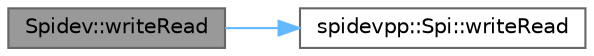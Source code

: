 digraph "Spidev::writeRead"
{
 // LATEX_PDF_SIZE
  bgcolor="transparent";
  edge [fontname=Helvetica,fontsize=10,labelfontname=Helvetica,labelfontsize=10];
  node [fontname=Helvetica,fontsize=10,shape=box,height=0.2,width=0.4];
  rankdir="LR";
  Node1 [label="Spidev::writeRead",height=0.2,width=0.4,color="gray40", fillcolor="grey60", style="filled", fontcolor="black",tooltip=" "];
  Node1 -> Node2 [color="steelblue1",style="solid"];
  Node2 [label="spidevpp::Spi::writeRead",height=0.2,width=0.4,color="grey40", fillcolor="white", style="filled",URL="$classspidevpp_1_1_spi.html#a4ba82061fa64e934b0fdc1a10bcfccd8",tooltip=" "];
}
